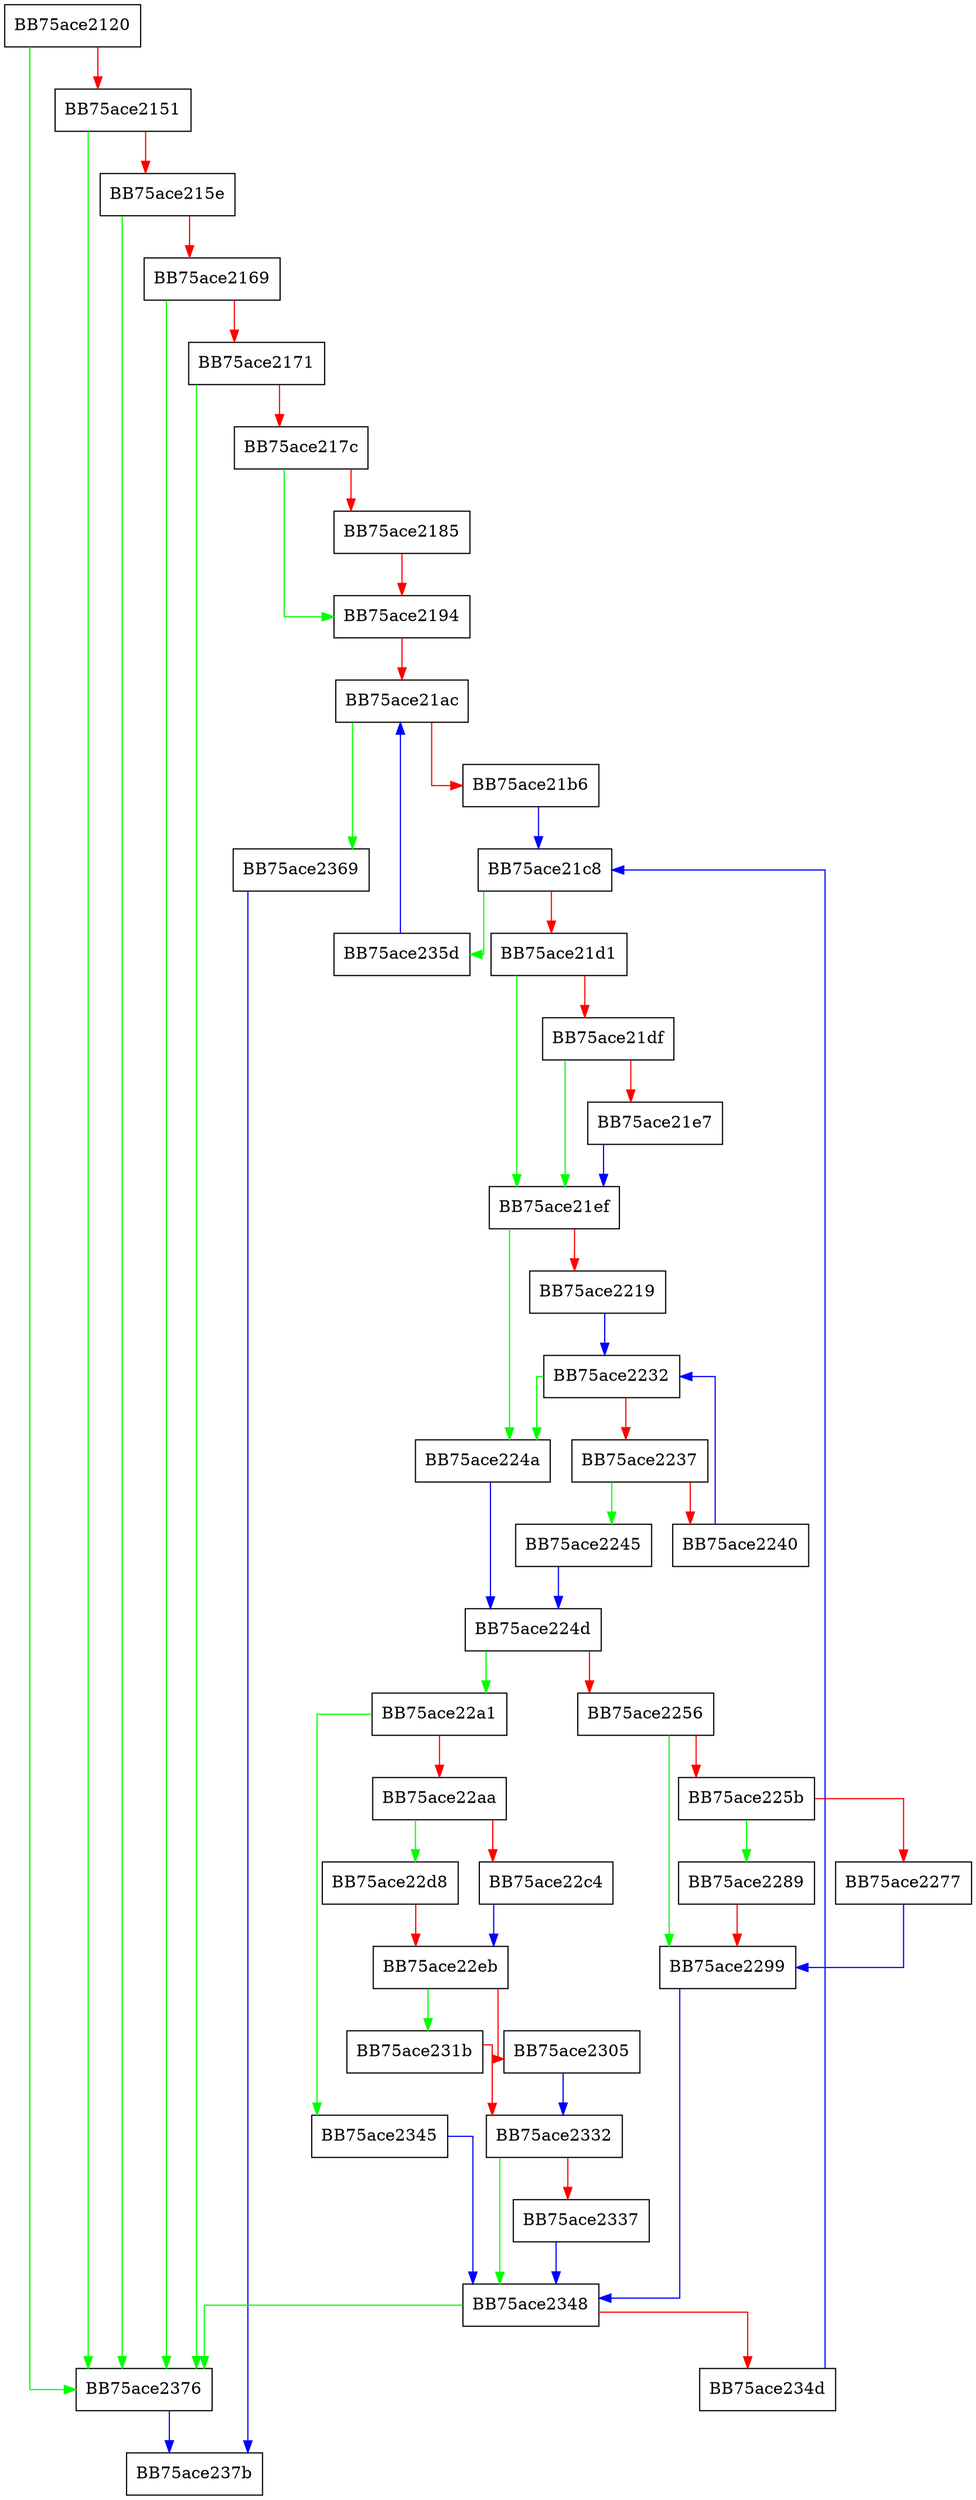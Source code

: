 digraph create_PFACTable_spaceDriven {
  node [shape="box"];
  graph [splines=ortho];
  BB75ace2120 -> BB75ace2376 [color="green"];
  BB75ace2120 -> BB75ace2151 [color="red"];
  BB75ace2151 -> BB75ace2376 [color="green"];
  BB75ace2151 -> BB75ace215e [color="red"];
  BB75ace215e -> BB75ace2376 [color="green"];
  BB75ace215e -> BB75ace2169 [color="red"];
  BB75ace2169 -> BB75ace2376 [color="green"];
  BB75ace2169 -> BB75ace2171 [color="red"];
  BB75ace2171 -> BB75ace2376 [color="green"];
  BB75ace2171 -> BB75ace217c [color="red"];
  BB75ace217c -> BB75ace2194 [color="green"];
  BB75ace217c -> BB75ace2185 [color="red"];
  BB75ace2185 -> BB75ace2194 [color="red"];
  BB75ace2194 -> BB75ace21ac [color="red"];
  BB75ace21ac -> BB75ace2369 [color="green"];
  BB75ace21ac -> BB75ace21b6 [color="red"];
  BB75ace21b6 -> BB75ace21c8 [color="blue"];
  BB75ace21c8 -> BB75ace235d [color="green"];
  BB75ace21c8 -> BB75ace21d1 [color="red"];
  BB75ace21d1 -> BB75ace21ef [color="green"];
  BB75ace21d1 -> BB75ace21df [color="red"];
  BB75ace21df -> BB75ace21ef [color="green"];
  BB75ace21df -> BB75ace21e7 [color="red"];
  BB75ace21e7 -> BB75ace21ef [color="blue"];
  BB75ace21ef -> BB75ace224a [color="green"];
  BB75ace21ef -> BB75ace2219 [color="red"];
  BB75ace2219 -> BB75ace2232 [color="blue"];
  BB75ace2232 -> BB75ace224a [color="green"];
  BB75ace2232 -> BB75ace2237 [color="red"];
  BB75ace2237 -> BB75ace2245 [color="green"];
  BB75ace2237 -> BB75ace2240 [color="red"];
  BB75ace2240 -> BB75ace2232 [color="blue"];
  BB75ace2245 -> BB75ace224d [color="blue"];
  BB75ace224a -> BB75ace224d [color="blue"];
  BB75ace224d -> BB75ace22a1 [color="green"];
  BB75ace224d -> BB75ace2256 [color="red"];
  BB75ace2256 -> BB75ace2299 [color="green"];
  BB75ace2256 -> BB75ace225b [color="red"];
  BB75ace225b -> BB75ace2289 [color="green"];
  BB75ace225b -> BB75ace2277 [color="red"];
  BB75ace2277 -> BB75ace2299 [color="blue"];
  BB75ace2289 -> BB75ace2299 [color="red"];
  BB75ace2299 -> BB75ace2348 [color="blue"];
  BB75ace22a1 -> BB75ace2345 [color="green"];
  BB75ace22a1 -> BB75ace22aa [color="red"];
  BB75ace22aa -> BB75ace22d8 [color="green"];
  BB75ace22aa -> BB75ace22c4 [color="red"];
  BB75ace22c4 -> BB75ace22eb [color="blue"];
  BB75ace22d8 -> BB75ace22eb [color="red"];
  BB75ace22eb -> BB75ace231b [color="green"];
  BB75ace22eb -> BB75ace2305 [color="red"];
  BB75ace2305 -> BB75ace2332 [color="blue"];
  BB75ace231b -> BB75ace2332 [color="red"];
  BB75ace2332 -> BB75ace2348 [color="green"];
  BB75ace2332 -> BB75ace2337 [color="red"];
  BB75ace2337 -> BB75ace2348 [color="blue"];
  BB75ace2345 -> BB75ace2348 [color="blue"];
  BB75ace2348 -> BB75ace2376 [color="green"];
  BB75ace2348 -> BB75ace234d [color="red"];
  BB75ace234d -> BB75ace21c8 [color="blue"];
  BB75ace235d -> BB75ace21ac [color="blue"];
  BB75ace2369 -> BB75ace237b [color="blue"];
  BB75ace2376 -> BB75ace237b [color="blue"];
}